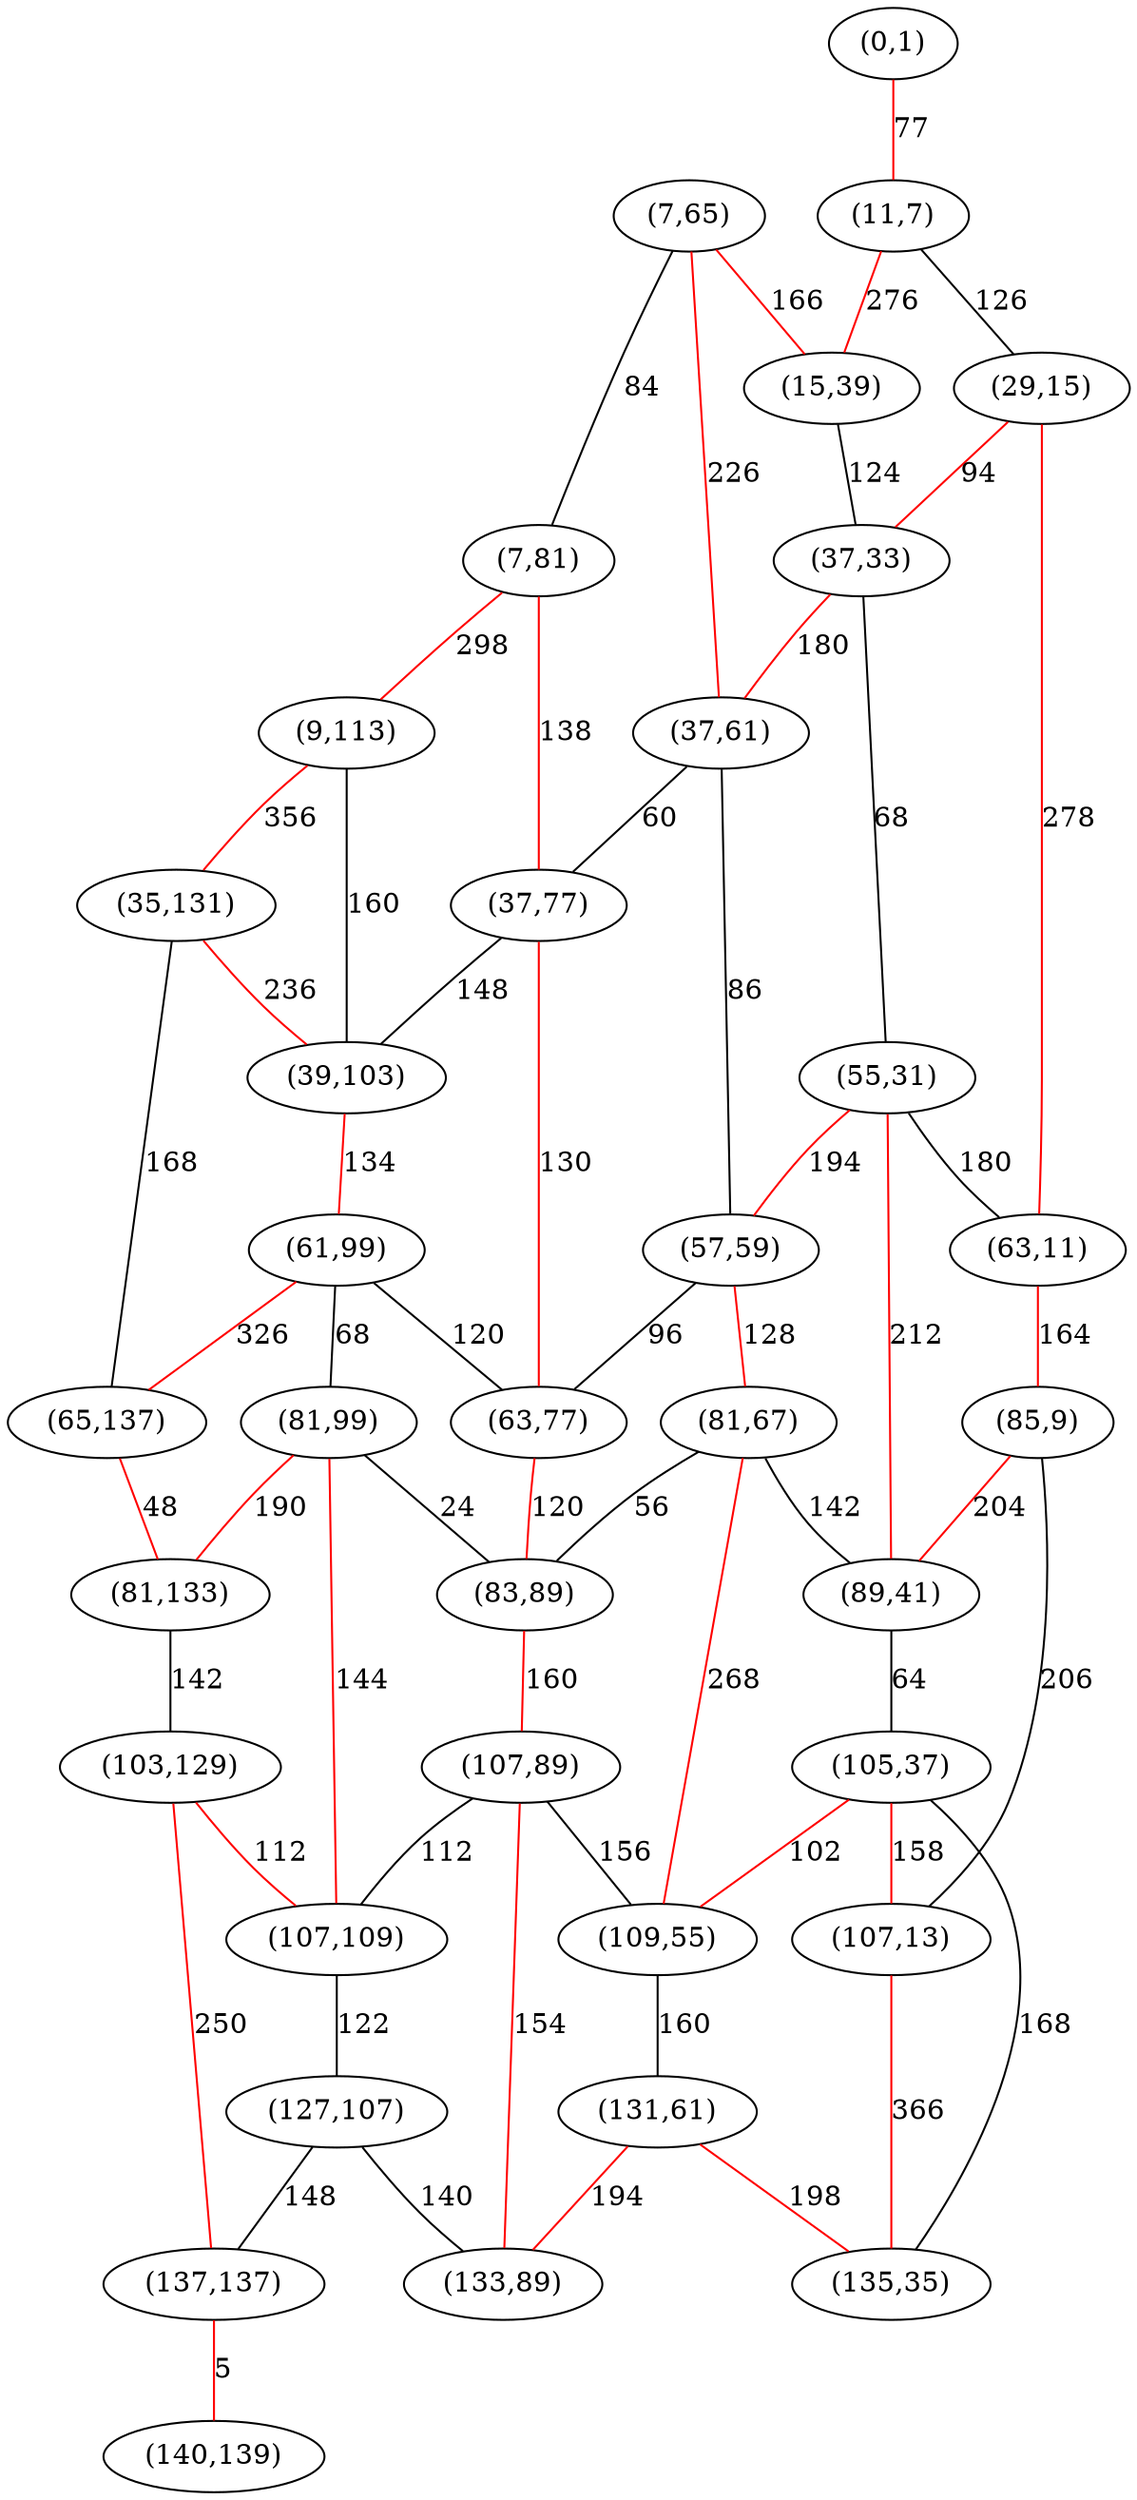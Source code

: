 graph G {
	node_0 [label="(0,1)"]
	node_0 -- node_4 [label="77",color=red]
	node_1 [label="(7,65)"]
	node_1 -- node_2 [label="84"]
	node_1 -- node_9 [label="226",color=red]
	node_1 -- node_5 [label="166",color=red]
	node_2 [label="(7,81)"]
	node_2 -- node_10 [label="138",color=red]
	node_2 -- node_3 [label="298",color=red]
	node_3 [label="(9,113)"]
	node_3 -- node_11 [label="160"]
	node_3 -- node_7 [label="356",color=red]
	node_4 [label="(11,7)"]
	node_4 -- node_6 [label="126"]
	node_4 -- node_5 [label="276",color=red]
	node_5 [label="(15,39)"]
	node_5 -- node_8 [label="124"]
	node_6 [label="(29,15)"]
	node_6 -- node_8 [label="94",color=red]
	node_6 -- node_15 [label="278",color=red]
	node_7 [label="(35,131)"]
	node_7 -- node_17 [label="168"]
	node_7 -- node_11 [label="236",color=red]
	node_8 [label="(37,33)"]
	node_8 -- node_12 [label="68"]
	node_8 -- node_9 [label="180",color=red]
	node_9 [label="(37,61)"]
	node_9 -- node_10 [label="60"]
	node_9 -- node_13 [label="86"]
	node_10 [label="(37,77)"]
	node_10 -- node_16 [label="130",color=red]
	node_10 -- node_11 [label="148"]
	node_11 [label="(39,103)"]
	node_11 -- node_14 [label="134",color=red]
	node_12 [label="(55,31)"]
	node_12 -- node_13 [label="194",color=red]
	node_12 -- node_23 [label="212",color=red]
	node_12 -- node_15 [label="180"]
	node_13 [label="(57,59)"]
	node_13 -- node_16 [label="96"]
	node_13 -- node_18 [label="128",color=red]
	node_14 [label="(61,99)"]
	node_14 -- node_19 [label="68"]
	node_14 -- node_17 [label="326",color=red]
	node_14 -- node_16 [label="120"]
	node_15 [label="(63,11)"]
	node_15 -- node_22 [label="164",color=red]
	node_16 [label="(63,77)"]
	node_16 -- node_21 [label="120",color=red]
	node_17 [label="(65,137)"]
	node_17 -- node_20 [label="48",color=red]
	node_18 [label="(81,67)"]
	node_18 -- node_21 [label="56"]
	node_18 -- node_29 [label="268",color=red]
	node_18 -- node_23 [label="142"]
	node_19 [label="(81,99)"]
	node_19 -- node_28 [label="144",color=red]
	node_19 -- node_20 [label="190",color=red]
	node_19 -- node_21 [label="24"]
	node_20 [label="(81,133)"]
	node_20 -- node_24 [label="142"]
	node_21 [label="(83,89)"]
	node_21 -- node_27 [label="160",color=red]
	node_22 [label="(85,9)"]
	node_22 -- node_23 [label="204",color=red]
	node_22 -- node_26 [label="206"]
	node_23 [label="(89,41)"]
	node_23 -- node_25 [label="64"]
	node_24 [label="(103,129)"]
	node_24 -- node_34 [label="250",color=red]
	node_24 -- node_28 [label="112",color=red]
	node_25 [label="(105,37)"]
	node_25 -- node_29 [label="102",color=red]
	node_25 -- node_33 [label="168"]
	node_25 -- node_26 [label="158",color=red]
	node_26 [label="(107,13)"]
	node_26 -- node_33 [label="366",color=red]
	node_27 [label="(107,89)"]
	node_27 -- node_28 [label="112"]
	node_27 -- node_32 [label="154",color=red]
	node_27 -- node_29 [label="156"]
	node_28 [label="(107,109)"]
	node_28 -- node_30 [label="122"]
	node_29 [label="(109,55)"]
	node_29 -- node_31 [label="160"]
	node_30 [label="(127,107)"]
	node_30 -- node_34 [label="148"]
	node_30 -- node_32 [label="140"]
	node_31 [label="(131,61)"]
	node_31 -- node_32 [label="194",color=red]
	node_31 -- node_33 [label="198",color=red]
	node_32 [label="(133,89)"]
	node_33 [label="(135,35)"]
	node_34 [label="(137,137)"]
	node_34 -- node_35 [label="5",color=red]
	node_35 [label="(140,139)"]
}
